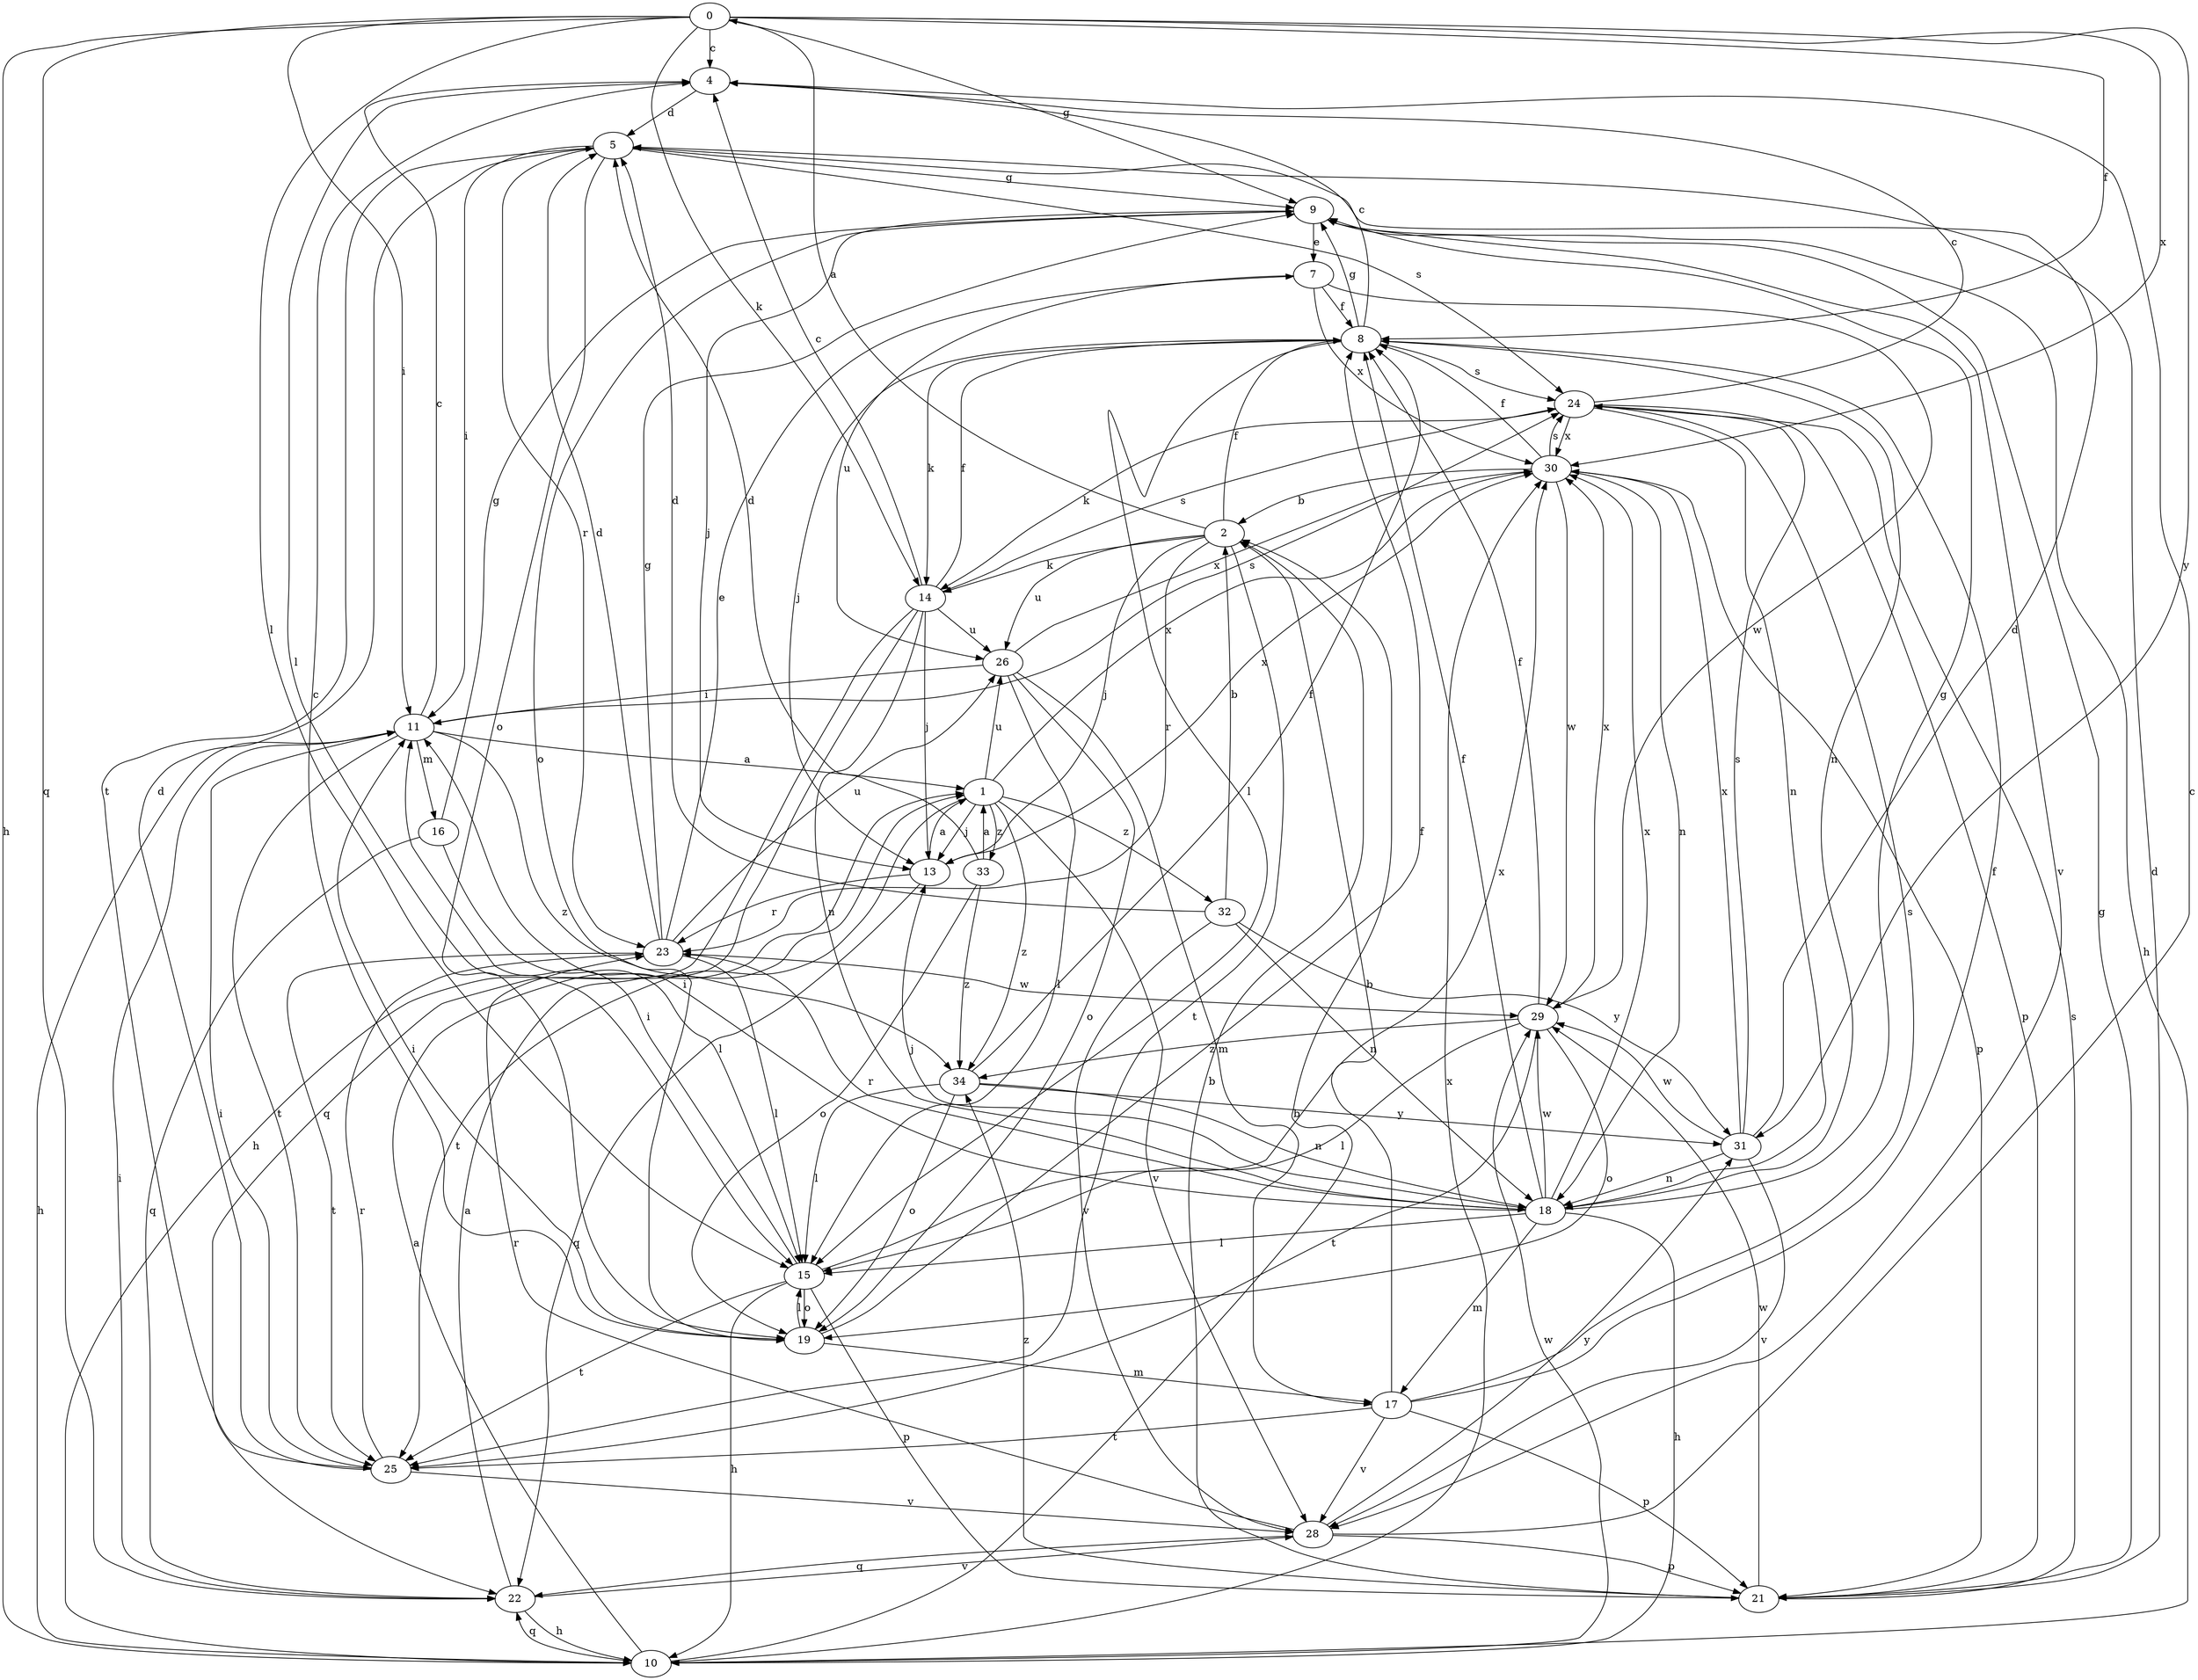 strict digraph  {
0;
1;
2;
4;
5;
7;
8;
9;
10;
11;
13;
14;
15;
16;
17;
18;
19;
21;
22;
23;
24;
25;
26;
28;
29;
30;
31;
32;
33;
34;
0 -> 4  [label=c];
0 -> 8  [label=f];
0 -> 9  [label=g];
0 -> 10  [label=h];
0 -> 11  [label=i];
0 -> 14  [label=k];
0 -> 15  [label=l];
0 -> 22  [label=q];
0 -> 30  [label=x];
0 -> 31  [label=y];
1 -> 13  [label=j];
1 -> 25  [label=t];
1 -> 26  [label=u];
1 -> 28  [label=v];
1 -> 30  [label=x];
1 -> 32  [label=z];
1 -> 33  [label=z];
1 -> 34  [label=z];
2 -> 0  [label=a];
2 -> 8  [label=f];
2 -> 13  [label=j];
2 -> 14  [label=k];
2 -> 23  [label=r];
2 -> 25  [label=t];
2 -> 26  [label=u];
4 -> 5  [label=d];
4 -> 15  [label=l];
5 -> 9  [label=g];
5 -> 11  [label=i];
5 -> 19  [label=o];
5 -> 23  [label=r];
5 -> 24  [label=s];
5 -> 25  [label=t];
7 -> 8  [label=f];
7 -> 26  [label=u];
7 -> 29  [label=w];
7 -> 30  [label=x];
8 -> 4  [label=c];
8 -> 9  [label=g];
8 -> 13  [label=j];
8 -> 14  [label=k];
8 -> 15  [label=l];
8 -> 18  [label=n];
8 -> 24  [label=s];
9 -> 7  [label=e];
9 -> 10  [label=h];
9 -> 13  [label=j];
9 -> 19  [label=o];
9 -> 28  [label=v];
10 -> 1  [label=a];
10 -> 2  [label=b];
10 -> 22  [label=q];
10 -> 29  [label=w];
10 -> 30  [label=x];
11 -> 1  [label=a];
11 -> 4  [label=c];
11 -> 10  [label=h];
11 -> 16  [label=m];
11 -> 24  [label=s];
11 -> 25  [label=t];
11 -> 34  [label=z];
13 -> 1  [label=a];
13 -> 22  [label=q];
13 -> 23  [label=r];
13 -> 30  [label=x];
14 -> 4  [label=c];
14 -> 8  [label=f];
14 -> 10  [label=h];
14 -> 13  [label=j];
14 -> 18  [label=n];
14 -> 22  [label=q];
14 -> 24  [label=s];
14 -> 26  [label=u];
15 -> 10  [label=h];
15 -> 11  [label=i];
15 -> 19  [label=o];
15 -> 21  [label=p];
15 -> 25  [label=t];
15 -> 30  [label=x];
16 -> 9  [label=g];
16 -> 15  [label=l];
16 -> 22  [label=q];
17 -> 2  [label=b];
17 -> 8  [label=f];
17 -> 21  [label=p];
17 -> 24  [label=s];
17 -> 25  [label=t];
17 -> 28  [label=v];
18 -> 8  [label=f];
18 -> 9  [label=g];
18 -> 10  [label=h];
18 -> 11  [label=i];
18 -> 13  [label=j];
18 -> 15  [label=l];
18 -> 17  [label=m];
18 -> 23  [label=r];
18 -> 29  [label=w];
18 -> 30  [label=x];
19 -> 4  [label=c];
19 -> 8  [label=f];
19 -> 11  [label=i];
19 -> 15  [label=l];
19 -> 17  [label=m];
21 -> 2  [label=b];
21 -> 5  [label=d];
21 -> 9  [label=g];
21 -> 24  [label=s];
21 -> 29  [label=w];
21 -> 34  [label=z];
22 -> 1  [label=a];
22 -> 10  [label=h];
22 -> 11  [label=i];
22 -> 28  [label=v];
23 -> 5  [label=d];
23 -> 7  [label=e];
23 -> 9  [label=g];
23 -> 15  [label=l];
23 -> 25  [label=t];
23 -> 26  [label=u];
23 -> 29  [label=w];
24 -> 4  [label=c];
24 -> 14  [label=k];
24 -> 18  [label=n];
24 -> 21  [label=p];
24 -> 30  [label=x];
25 -> 5  [label=d];
25 -> 11  [label=i];
25 -> 23  [label=r];
25 -> 28  [label=v];
26 -> 11  [label=i];
26 -> 15  [label=l];
26 -> 17  [label=m];
26 -> 19  [label=o];
26 -> 30  [label=x];
28 -> 4  [label=c];
28 -> 21  [label=p];
28 -> 22  [label=q];
28 -> 23  [label=r];
28 -> 31  [label=y];
29 -> 8  [label=f];
29 -> 15  [label=l];
29 -> 19  [label=o];
29 -> 25  [label=t];
29 -> 30  [label=x];
29 -> 34  [label=z];
30 -> 2  [label=b];
30 -> 8  [label=f];
30 -> 18  [label=n];
30 -> 21  [label=p];
30 -> 24  [label=s];
30 -> 29  [label=w];
31 -> 5  [label=d];
31 -> 18  [label=n];
31 -> 24  [label=s];
31 -> 28  [label=v];
31 -> 29  [label=w];
31 -> 30  [label=x];
32 -> 2  [label=b];
32 -> 5  [label=d];
32 -> 18  [label=n];
32 -> 28  [label=v];
32 -> 31  [label=y];
33 -> 1  [label=a];
33 -> 5  [label=d];
33 -> 19  [label=o];
33 -> 34  [label=z];
34 -> 8  [label=f];
34 -> 15  [label=l];
34 -> 18  [label=n];
34 -> 19  [label=o];
34 -> 31  [label=y];
}
